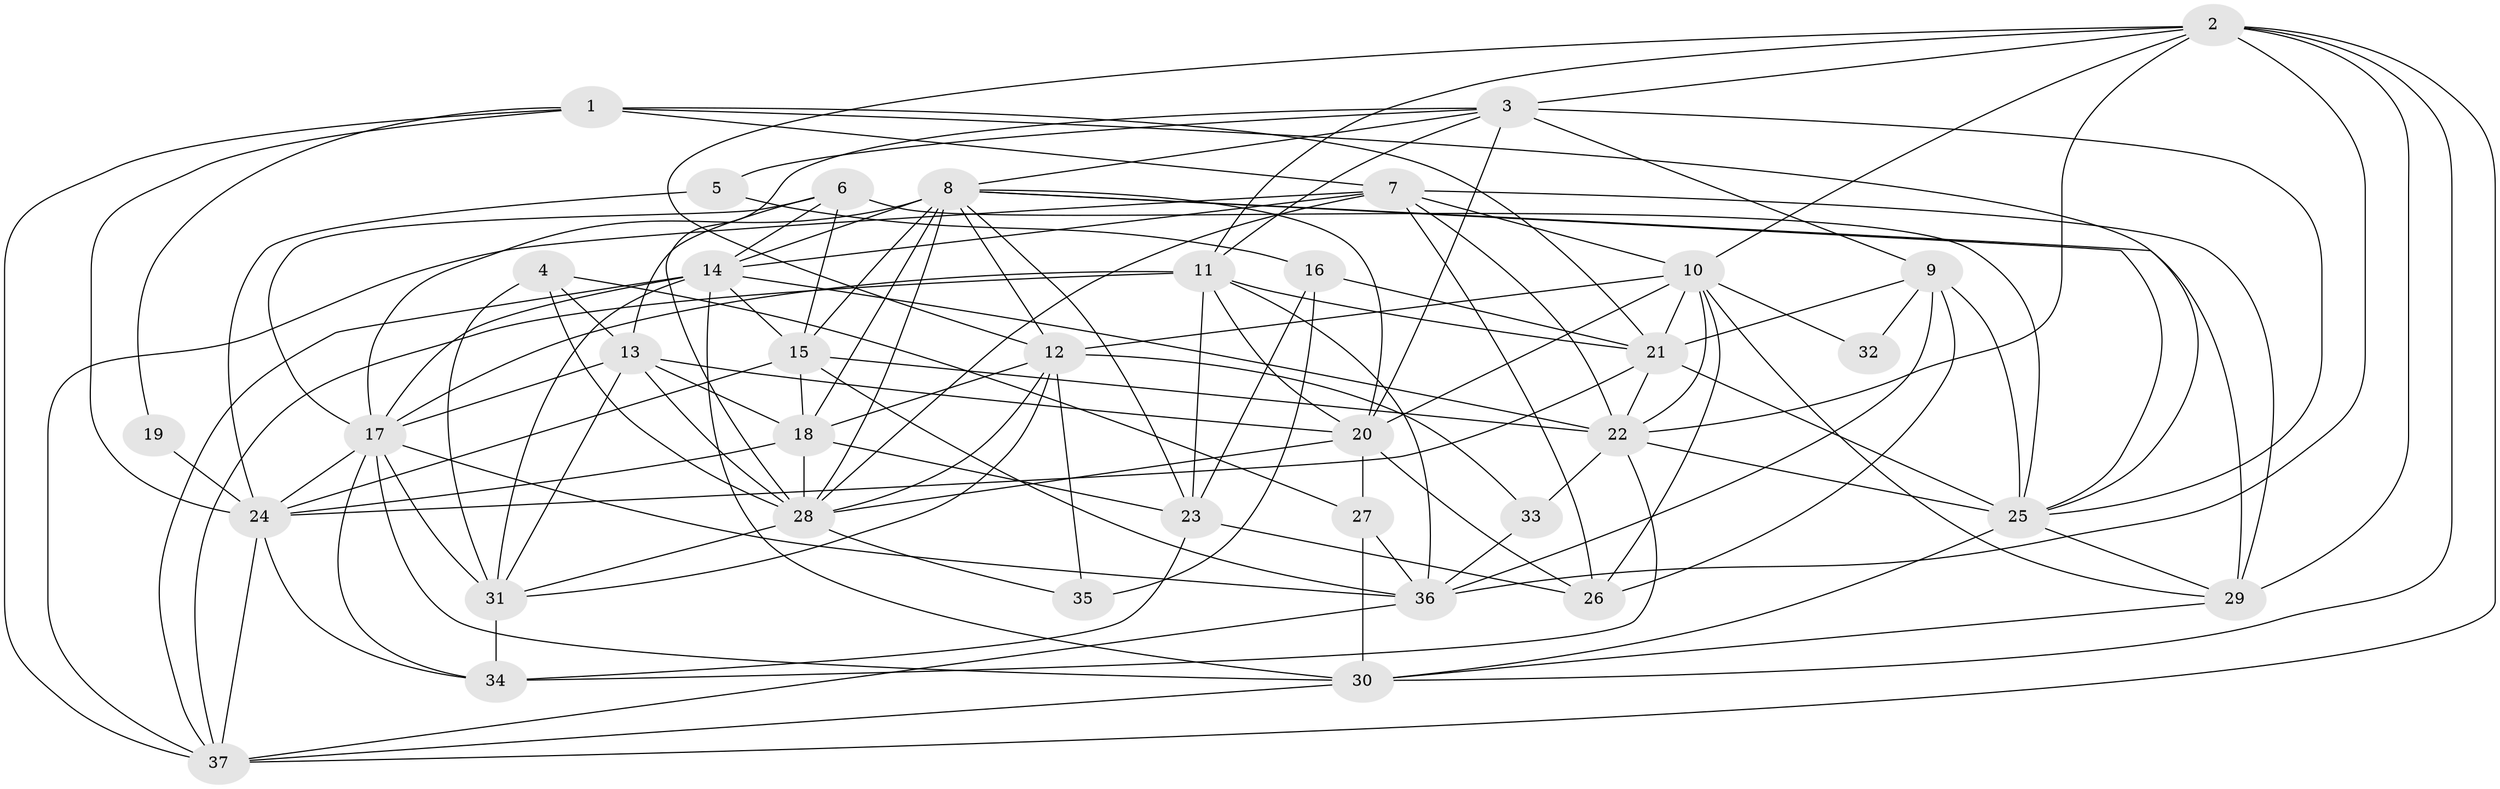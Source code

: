 // original degree distribution, {5: 0.2, 4: 0.2782608695652174, 3: 0.20869565217391303, 6: 0.12173913043478261, 8: 0.017391304347826087, 2: 0.16521739130434782, 7: 0.008695652173913044}
// Generated by graph-tools (version 1.1) at 2025/51/03/04/25 22:51:13]
// undirected, 37 vertices, 124 edges
graph export_dot {
  node [color=gray90,style=filled];
  1;
  2;
  3;
  4;
  5;
  6;
  7;
  8;
  9;
  10;
  11;
  12;
  13;
  14;
  15;
  16;
  17;
  18;
  19;
  20;
  21;
  22;
  23;
  24;
  25;
  26;
  27;
  28;
  29;
  30;
  31;
  32;
  33;
  34;
  35;
  36;
  37;
  1 -- 7 [weight=1.0];
  1 -- 19 [weight=1.0];
  1 -- 21 [weight=2.0];
  1 -- 24 [weight=1.0];
  1 -- 25 [weight=1.0];
  1 -- 37 [weight=1.0];
  2 -- 3 [weight=2.0];
  2 -- 10 [weight=1.0];
  2 -- 11 [weight=1.0];
  2 -- 12 [weight=1.0];
  2 -- 22 [weight=1.0];
  2 -- 29 [weight=2.0];
  2 -- 30 [weight=1.0];
  2 -- 36 [weight=2.0];
  2 -- 37 [weight=1.0];
  3 -- 5 [weight=1.0];
  3 -- 8 [weight=1.0];
  3 -- 9 [weight=1.0];
  3 -- 11 [weight=1.0];
  3 -- 20 [weight=2.0];
  3 -- 25 [weight=2.0];
  3 -- 28 [weight=1.0];
  4 -- 13 [weight=1.0];
  4 -- 27 [weight=1.0];
  4 -- 28 [weight=1.0];
  4 -- 31 [weight=2.0];
  5 -- 16 [weight=1.0];
  5 -- 24 [weight=2.0];
  6 -- 13 [weight=1.0];
  6 -- 14 [weight=1.0];
  6 -- 15 [weight=1.0];
  6 -- 17 [weight=1.0];
  6 -- 25 [weight=1.0];
  7 -- 10 [weight=1.0];
  7 -- 14 [weight=1.0];
  7 -- 22 [weight=1.0];
  7 -- 26 [weight=1.0];
  7 -- 28 [weight=1.0];
  7 -- 29 [weight=1.0];
  7 -- 37 [weight=1.0];
  8 -- 12 [weight=1.0];
  8 -- 14 [weight=1.0];
  8 -- 15 [weight=1.0];
  8 -- 17 [weight=2.0];
  8 -- 18 [weight=1.0];
  8 -- 20 [weight=1.0];
  8 -- 23 [weight=1.0];
  8 -- 25 [weight=1.0];
  8 -- 28 [weight=3.0];
  8 -- 29 [weight=2.0];
  9 -- 21 [weight=1.0];
  9 -- 25 [weight=2.0];
  9 -- 26 [weight=1.0];
  9 -- 32 [weight=1.0];
  9 -- 36 [weight=1.0];
  10 -- 12 [weight=1.0];
  10 -- 20 [weight=1.0];
  10 -- 21 [weight=2.0];
  10 -- 22 [weight=1.0];
  10 -- 26 [weight=1.0];
  10 -- 29 [weight=1.0];
  10 -- 32 [weight=1.0];
  11 -- 17 [weight=1.0];
  11 -- 20 [weight=1.0];
  11 -- 21 [weight=1.0];
  11 -- 23 [weight=2.0];
  11 -- 36 [weight=1.0];
  11 -- 37 [weight=1.0];
  12 -- 18 [weight=2.0];
  12 -- 28 [weight=1.0];
  12 -- 31 [weight=1.0];
  12 -- 33 [weight=2.0];
  12 -- 35 [weight=2.0];
  13 -- 17 [weight=2.0];
  13 -- 18 [weight=2.0];
  13 -- 20 [weight=1.0];
  13 -- 28 [weight=1.0];
  13 -- 31 [weight=1.0];
  14 -- 15 [weight=1.0];
  14 -- 17 [weight=3.0];
  14 -- 22 [weight=1.0];
  14 -- 30 [weight=1.0];
  14 -- 31 [weight=1.0];
  14 -- 37 [weight=1.0];
  15 -- 18 [weight=1.0];
  15 -- 22 [weight=1.0];
  15 -- 24 [weight=1.0];
  15 -- 36 [weight=1.0];
  16 -- 21 [weight=2.0];
  16 -- 23 [weight=1.0];
  16 -- 35 [weight=1.0];
  17 -- 24 [weight=1.0];
  17 -- 30 [weight=1.0];
  17 -- 31 [weight=1.0];
  17 -- 34 [weight=1.0];
  17 -- 36 [weight=1.0];
  18 -- 23 [weight=2.0];
  18 -- 24 [weight=1.0];
  18 -- 28 [weight=1.0];
  19 -- 24 [weight=1.0];
  20 -- 26 [weight=1.0];
  20 -- 27 [weight=1.0];
  20 -- 28 [weight=1.0];
  21 -- 22 [weight=1.0];
  21 -- 24 [weight=1.0];
  21 -- 25 [weight=2.0];
  22 -- 25 [weight=1.0];
  22 -- 33 [weight=1.0];
  22 -- 34 [weight=1.0];
  23 -- 26 [weight=1.0];
  23 -- 34 [weight=1.0];
  24 -- 34 [weight=1.0];
  24 -- 37 [weight=1.0];
  25 -- 29 [weight=1.0];
  25 -- 30 [weight=2.0];
  27 -- 30 [weight=2.0];
  27 -- 36 [weight=1.0];
  28 -- 31 [weight=1.0];
  28 -- 35 [weight=1.0];
  29 -- 30 [weight=1.0];
  30 -- 37 [weight=1.0];
  31 -- 34 [weight=1.0];
  33 -- 36 [weight=1.0];
  36 -- 37 [weight=1.0];
}
